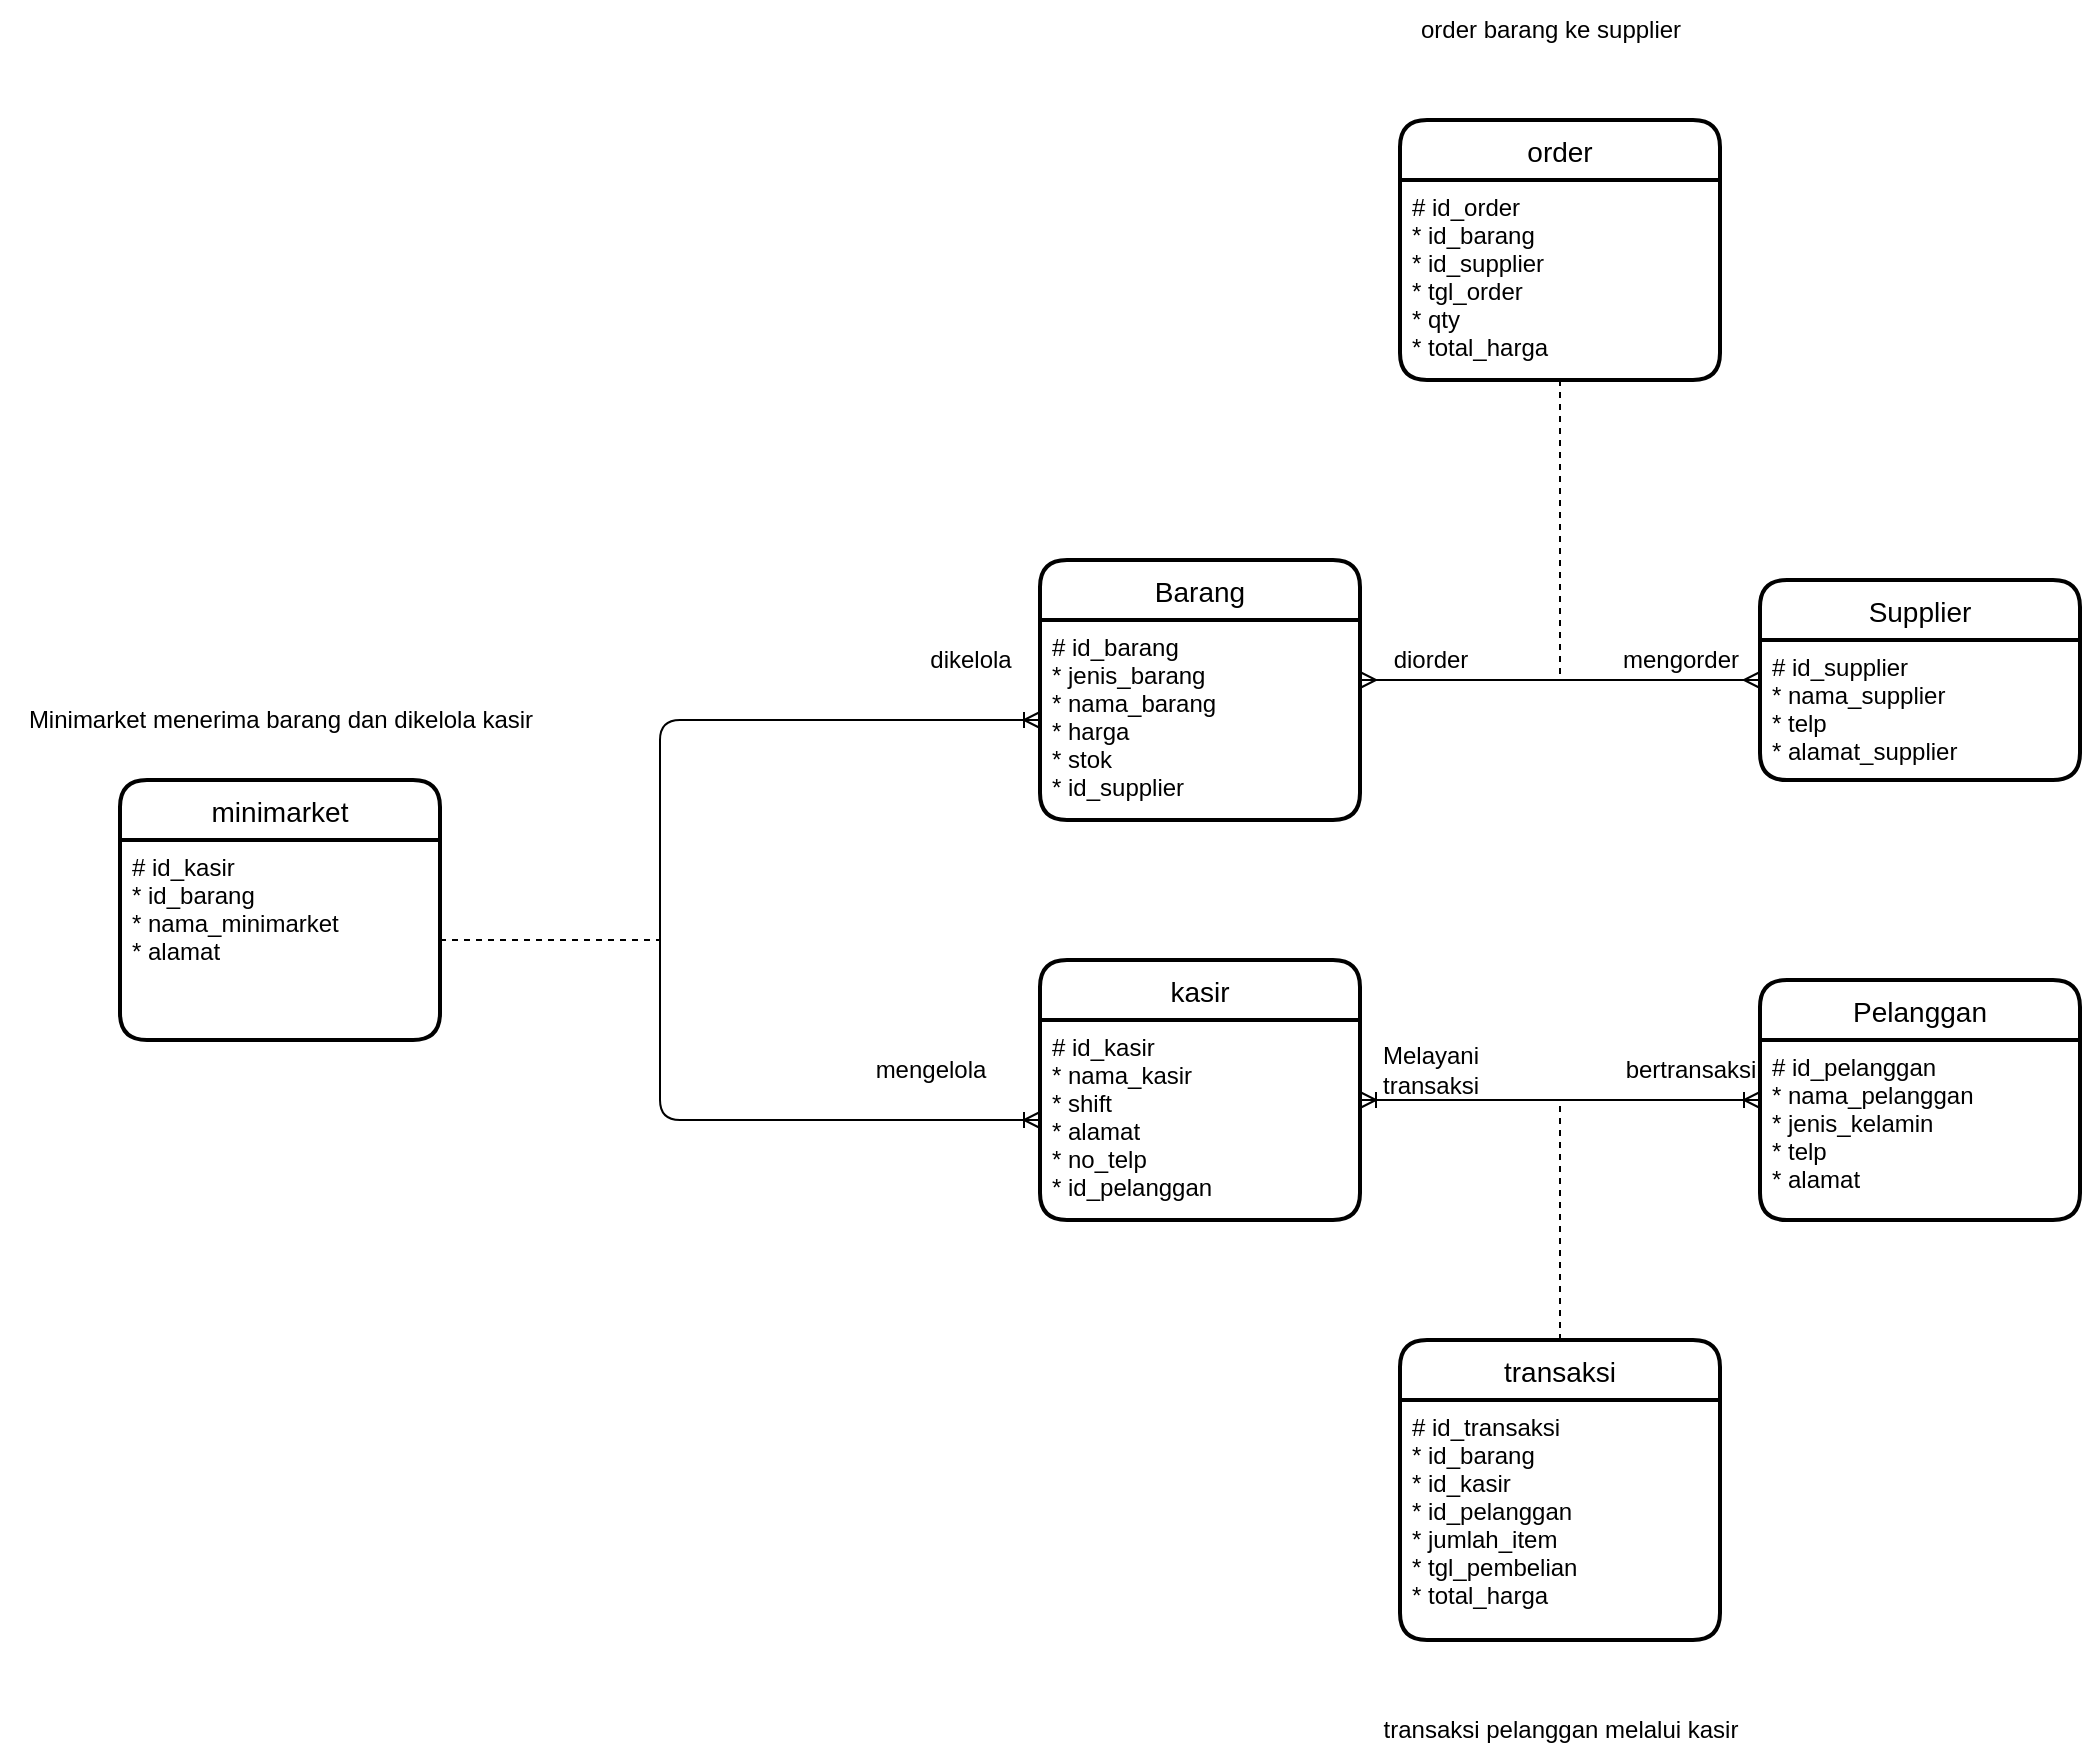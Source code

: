 <mxfile>
    <diagram id="x1DATHa0XeXhx51J9f8j" name="Page-1">
        <mxGraphModel dx="1794" dy="1137" grid="1" gridSize="10" guides="1" tooltips="1" connect="1" arrows="1" fold="1" page="0" pageScale="1" pageWidth="850" pageHeight="1100" background="none" math="0" shadow="0">
            <root>
                <mxCell id="0"/>
                <mxCell id="1" parent="0"/>
                <mxCell id="92" value="kasir" style="swimlane;childLayout=stackLayout;horizontal=1;startSize=30;horizontalStack=0;rounded=1;fontSize=14;fontStyle=0;strokeWidth=2;resizeParent=0;resizeLast=1;shadow=0;dashed=0;align=center;fontFamily=Helvetica;fontColor=default;" parent="1" vertex="1">
                    <mxGeometry x="320" y="260" width="160" height="130" as="geometry"/>
                </mxCell>
                <mxCell id="93" value="# id_kasir&#10;* nama_kasir&#10;* shift&#10;* alamat&#10;* no_telp&#10;* id_pelanggan" style="align=left;strokeColor=none;fillColor=none;spacingLeft=4;fontSize=12;verticalAlign=top;resizable=0;rotatable=0;part=1;fontFamily=Helvetica;fontColor=default;rounded=1;" parent="92" vertex="1">
                    <mxGeometry y="30" width="160" height="100" as="geometry"/>
                </mxCell>
                <mxCell id="94" value="Pelanggan" style="swimlane;childLayout=stackLayout;horizontal=1;startSize=30;horizontalStack=0;rounded=1;fontSize=14;fontStyle=0;strokeWidth=2;resizeParent=0;resizeLast=1;shadow=0;dashed=0;align=center;fontFamily=Helvetica;fontColor=default;" parent="1" vertex="1">
                    <mxGeometry x="680" y="270" width="160" height="120" as="geometry"/>
                </mxCell>
                <mxCell id="95" value="# id_pelanggan&#10;* nama_pelanggan&#10;* jenis_kelamin&#10;* telp&#10;* alamat" style="align=left;strokeColor=none;fillColor=none;spacingLeft=4;fontSize=12;verticalAlign=top;resizable=0;rotatable=0;part=1;fontFamily=Helvetica;fontColor=default;rounded=1;" parent="94" vertex="1">
                    <mxGeometry y="30" width="160" height="90" as="geometry"/>
                </mxCell>
                <mxCell id="105" value="" style="edgeStyle=orthogonalEdgeStyle;shape=connector;rounded=1;html=1;labelBackgroundColor=default;strokeColor=default;fontFamily=Helvetica;fontSize=11;fontColor=default;endArrow=ERoneToMany;endFill=0;startArrow=ERoneToMany;startFill=0;" parent="1" source="95" target="93" edge="1">
                    <mxGeometry relative="1" as="geometry">
                        <Array as="points">
                            <mxPoint x="580" y="330"/>
                            <mxPoint x="580" y="330"/>
                        </Array>
                    </mxGeometry>
                </mxCell>
                <mxCell id="109" value="Supplier" style="swimlane;childLayout=stackLayout;horizontal=1;startSize=30;horizontalStack=0;rounded=1;fontSize=14;fontStyle=0;strokeWidth=2;resizeParent=0;resizeLast=1;shadow=0;dashed=0;align=center;fontFamily=Helvetica;fontColor=default;" parent="1" vertex="1">
                    <mxGeometry x="680" y="70" width="160" height="100" as="geometry"/>
                </mxCell>
                <mxCell id="110" value="# id_supplier&#10;* nama_supplier&#10;* telp&#10;* alamat_supplier" style="align=left;strokeColor=none;fillColor=none;spacingLeft=4;fontSize=12;verticalAlign=top;resizable=0;rotatable=0;part=1;fontFamily=Helvetica;fontColor=default;rounded=1;" parent="109" vertex="1">
                    <mxGeometry y="30" width="160" height="70" as="geometry"/>
                </mxCell>
                <mxCell id="117" style="edgeStyle=orthogonalEdgeStyle;shape=connector;rounded=1;html=1;exitX=0.25;exitY=0;exitDx=0;exitDy=0;entryX=0.174;entryY=0;entryDx=0;entryDy=0;entryPerimeter=0;labelBackgroundColor=default;strokeColor=default;fontFamily=Helvetica;fontSize=11;fontColor=default;endArrow=none;endFill=0;" parent="109" source="110" target="110" edge="1">
                    <mxGeometry relative="1" as="geometry"/>
                </mxCell>
                <mxCell id="111" value="Barang" style="swimlane;childLayout=stackLayout;horizontal=1;startSize=30;horizontalStack=0;rounded=1;fontSize=14;fontStyle=0;strokeWidth=2;resizeParent=0;resizeLast=1;shadow=0;dashed=0;align=center;fontFamily=Helvetica;fontColor=default;" parent="1" vertex="1">
                    <mxGeometry x="320" y="60" width="160" height="130" as="geometry"/>
                </mxCell>
                <mxCell id="112" value="# id_barang&#10;* jenis_barang&#10;* nama_barang&#10;* harga&#10;* stok&#10;* id_supplier" style="align=left;strokeColor=none;fillColor=none;spacingLeft=4;fontSize=12;verticalAlign=top;resizable=0;rotatable=0;part=1;fontFamily=Helvetica;fontColor=default;rounded=1;" parent="111" vertex="1">
                    <mxGeometry y="30" width="160" height="100" as="geometry"/>
                </mxCell>
                <mxCell id="114" value="" style="edgeStyle=orthogonalEdgeStyle;shape=connector;rounded=1;html=1;labelBackgroundColor=default;strokeColor=default;fontFamily=Helvetica;fontSize=11;fontColor=default;endArrow=ERmany;endFill=0;startArrow=ERmany;startFill=0;" parent="1" source="112" target="110" edge="1">
                    <mxGeometry relative="1" as="geometry">
                        <Array as="points">
                            <mxPoint x="540" y="120"/>
                            <mxPoint x="540" y="120"/>
                        </Array>
                    </mxGeometry>
                </mxCell>
                <mxCell id="122" value="mengorder" style="text;html=1;align=center;verticalAlign=middle;resizable=0;points=[];autosize=1;strokeColor=none;fillColor=none;" parent="1" vertex="1">
                    <mxGeometry x="600" y="95" width="80" height="30" as="geometry"/>
                </mxCell>
                <mxCell id="123" value="diorder" style="text;html=1;align=center;verticalAlign=middle;resizable=0;points=[];autosize=1;strokeColor=none;fillColor=none;" parent="1" vertex="1">
                    <mxGeometry x="485" y="95" width="60" height="30" as="geometry"/>
                </mxCell>
                <mxCell id="125" value="Melayani&lt;br&gt;transaksi" style="text;html=1;align=center;verticalAlign=middle;resizable=0;points=[];autosize=1;strokeColor=none;fillColor=none;" parent="1" vertex="1">
                    <mxGeometry x="480" y="295" width="70" height="40" as="geometry"/>
                </mxCell>
                <mxCell id="126" value="bertransaksi" style="text;html=1;align=center;verticalAlign=middle;resizable=0;points=[];autosize=1;strokeColor=none;fillColor=none;" parent="1" vertex="1">
                    <mxGeometry x="600" y="300" width="90" height="30" as="geometry"/>
                </mxCell>
                <mxCell id="127" value="mengelola" style="text;html=1;align=center;verticalAlign=middle;resizable=0;points=[];autosize=1;strokeColor=none;fillColor=none;" parent="1" vertex="1">
                    <mxGeometry x="225" y="300" width="80" height="30" as="geometry"/>
                </mxCell>
                <mxCell id="128" value="dikelola" style="text;html=1;align=center;verticalAlign=middle;resizable=0;points=[];autosize=1;strokeColor=none;fillColor=none;" parent="1" vertex="1">
                    <mxGeometry x="255" y="95" width="60" height="30" as="geometry"/>
                </mxCell>
                <mxCell id="139" value="" style="edgeStyle=orthogonalEdgeStyle;shape=connector;rounded=1;html=1;labelBackgroundColor=default;strokeColor=default;fontFamily=Helvetica;fontSize=11;fontColor=default;startArrow=none;startFill=0;endArrow=none;endFill=0;dashed=1;" parent="1" source="131" edge="1">
                    <mxGeometry relative="1" as="geometry">
                        <mxPoint x="580" y="330" as="targetPoint"/>
                        <Array as="points">
                            <mxPoint x="580" y="330"/>
                        </Array>
                    </mxGeometry>
                </mxCell>
                <mxCell id="131" value="transaksi" style="swimlane;childLayout=stackLayout;horizontal=1;startSize=30;horizontalStack=0;rounded=1;fontSize=14;fontStyle=0;strokeWidth=2;resizeParent=0;resizeLast=1;shadow=0;dashed=0;align=center;fontFamily=Helvetica;fontColor=default;" parent="1" vertex="1">
                    <mxGeometry x="500" y="450" width="160" height="150" as="geometry"/>
                </mxCell>
                <mxCell id="132" value="# id_transaksi&#10;* id_barang&#10;* id_kasir&#10;* id_pelanggan&#10;* jumlah_item&#10;* tgl_pembelian&#10;* total_harga" style="align=left;strokeColor=none;fillColor=none;spacingLeft=4;fontSize=12;verticalAlign=top;resizable=0;rotatable=0;part=1;fontFamily=Helvetica;fontColor=default;rounded=1;" parent="131" vertex="1">
                    <mxGeometry y="30" width="160" height="120" as="geometry"/>
                </mxCell>
                <mxCell id="141" value="order" style="swimlane;childLayout=stackLayout;horizontal=1;startSize=30;horizontalStack=0;rounded=1;fontSize=14;fontStyle=0;strokeWidth=2;resizeParent=0;resizeLast=1;shadow=0;dashed=0;align=center;fontFamily=Helvetica;fontColor=default;" parent="1" vertex="1">
                    <mxGeometry x="500" y="-160" width="160" height="130" as="geometry"/>
                </mxCell>
                <mxCell id="142" value="# id_order&#10;* id_barang&#10;* id_supplier&#10;* tgl_order&#10;* qty&#10;* total_harga" style="align=left;strokeColor=none;fillColor=none;spacingLeft=4;fontSize=12;verticalAlign=top;resizable=0;rotatable=0;part=1;fontFamily=Helvetica;fontColor=default;rounded=1;" parent="141" vertex="1">
                    <mxGeometry y="30" width="160" height="100" as="geometry"/>
                </mxCell>
                <mxCell id="143" style="edgeStyle=none;html=1;endArrow=none;endFill=0;dashed=1;" parent="1" source="142" edge="1">
                    <mxGeometry relative="1" as="geometry">
                        <mxPoint x="580" y="120" as="targetPoint"/>
                    </mxGeometry>
                </mxCell>
                <mxCell id="144" style="edgeStyle=none;html=1;entryX=0;entryY=0.5;entryDx=0;entryDy=0;endArrow=ERoneToMany;endFill=0;startArrow=ERoneToMany;startFill=0;" parent="1" source="112" target="93" edge="1">
                    <mxGeometry relative="1" as="geometry">
                        <Array as="points">
                            <mxPoint x="130" y="140"/>
                            <mxPoint x="130" y="340"/>
                        </Array>
                    </mxGeometry>
                </mxCell>
                <mxCell id="145" value="minimarket" style="swimlane;childLayout=stackLayout;horizontal=1;startSize=30;horizontalStack=0;rounded=1;fontSize=14;fontStyle=0;strokeWidth=2;resizeParent=0;resizeLast=1;shadow=0;dashed=0;align=center;fontFamily=Helvetica;fontColor=default;" parent="1" vertex="1">
                    <mxGeometry x="-140" y="170" width="160" height="130" as="geometry"/>
                </mxCell>
                <mxCell id="146" value="# id_kasir&#10;* id_barang&#10;* nama_minimarket&#10;* alamat" style="align=left;strokeColor=none;fillColor=none;spacingLeft=4;fontSize=12;verticalAlign=top;resizable=0;rotatable=0;part=1;fontFamily=Helvetica;fontColor=default;rounded=1;" parent="145" vertex="1">
                    <mxGeometry y="30" width="160" height="100" as="geometry"/>
                </mxCell>
                <mxCell id="147" style="edgeStyle=none;html=1;endArrow=none;endFill=0;dashed=1;" parent="1" source="146" edge="1">
                    <mxGeometry relative="1" as="geometry">
                        <mxPoint x="130" y="250" as="targetPoint"/>
                    </mxGeometry>
                </mxCell>
                <mxCell id="148" value="order barang ke supplier" style="text;html=1;align=center;verticalAlign=middle;resizable=0;points=[];autosize=1;strokeColor=none;fillColor=none;" parent="1" vertex="1">
                    <mxGeometry x="500" y="-220" width="150" height="30" as="geometry"/>
                </mxCell>
                <mxCell id="149" value="transaksi pelanggan melalui kasir" style="text;html=1;align=center;verticalAlign=middle;resizable=0;points=[];autosize=1;strokeColor=none;fillColor=none;" parent="1" vertex="1">
                    <mxGeometry x="480" y="630" width="200" height="30" as="geometry"/>
                </mxCell>
                <mxCell id="152" value="Minimarket menerima barang dan dikelola kasir" style="text;html=1;align=center;verticalAlign=middle;resizable=0;points=[];autosize=1;strokeColor=none;fillColor=none;" parent="1" vertex="1">
                    <mxGeometry x="-200" y="125" width="280" height="30" as="geometry"/>
                </mxCell>
            </root>
        </mxGraphModel>
    </diagram>
</mxfile>